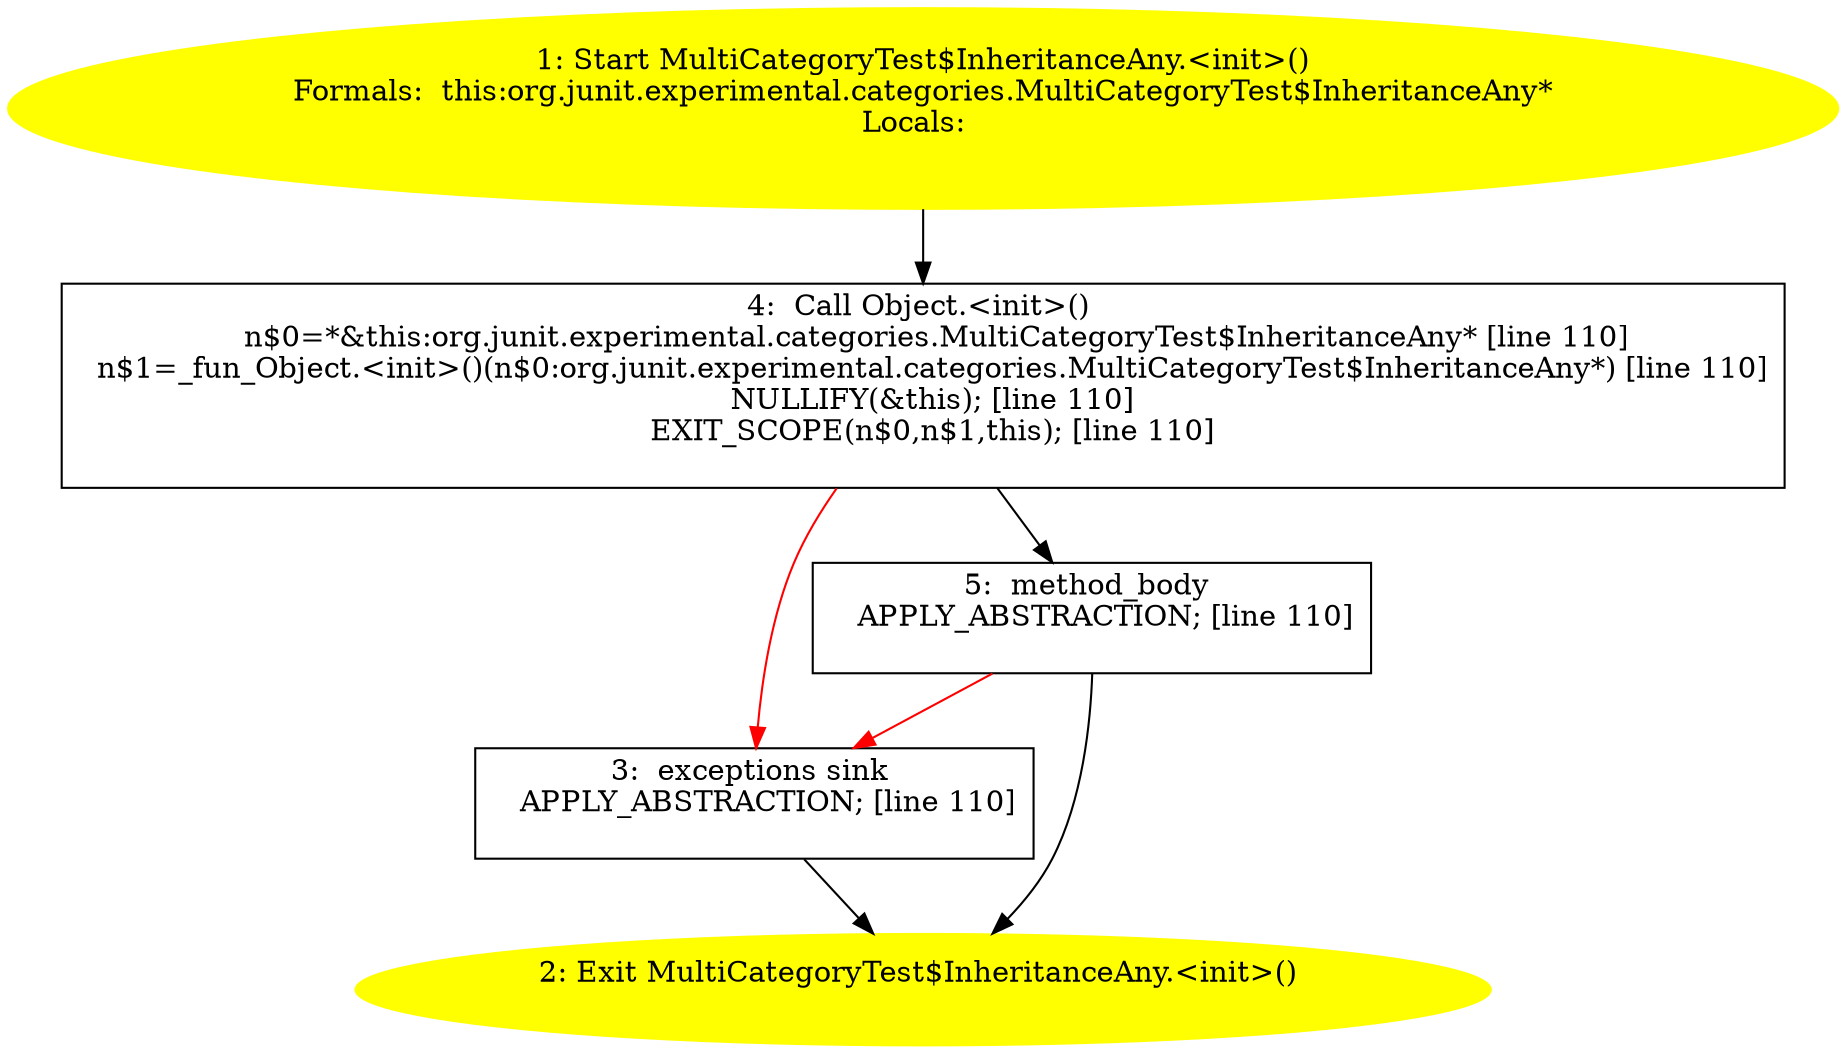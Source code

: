 /* @generated */
digraph cfg {
"org.junit.experimental.categories.MultiCategoryTest$InheritanceAny.<init>().94a4e4956e1461c87cf89df909393a40_1" [label="1: Start MultiCategoryTest$InheritanceAny.<init>()\nFormals:  this:org.junit.experimental.categories.MultiCategoryTest$InheritanceAny*\nLocals:  \n  " color=yellow style=filled]
	

	 "org.junit.experimental.categories.MultiCategoryTest$InheritanceAny.<init>().94a4e4956e1461c87cf89df909393a40_1" -> "org.junit.experimental.categories.MultiCategoryTest$InheritanceAny.<init>().94a4e4956e1461c87cf89df909393a40_4" ;
"org.junit.experimental.categories.MultiCategoryTest$InheritanceAny.<init>().94a4e4956e1461c87cf89df909393a40_2" [label="2: Exit MultiCategoryTest$InheritanceAny.<init>() \n  " color=yellow style=filled]
	

"org.junit.experimental.categories.MultiCategoryTest$InheritanceAny.<init>().94a4e4956e1461c87cf89df909393a40_3" [label="3:  exceptions sink \n   APPLY_ABSTRACTION; [line 110]\n " shape="box"]
	

	 "org.junit.experimental.categories.MultiCategoryTest$InheritanceAny.<init>().94a4e4956e1461c87cf89df909393a40_3" -> "org.junit.experimental.categories.MultiCategoryTest$InheritanceAny.<init>().94a4e4956e1461c87cf89df909393a40_2" ;
"org.junit.experimental.categories.MultiCategoryTest$InheritanceAny.<init>().94a4e4956e1461c87cf89df909393a40_4" [label="4:  Call Object.<init>() \n   n$0=*&this:org.junit.experimental.categories.MultiCategoryTest$InheritanceAny* [line 110]\n  n$1=_fun_Object.<init>()(n$0:org.junit.experimental.categories.MultiCategoryTest$InheritanceAny*) [line 110]\n  NULLIFY(&this); [line 110]\n  EXIT_SCOPE(n$0,n$1,this); [line 110]\n " shape="box"]
	

	 "org.junit.experimental.categories.MultiCategoryTest$InheritanceAny.<init>().94a4e4956e1461c87cf89df909393a40_4" -> "org.junit.experimental.categories.MultiCategoryTest$InheritanceAny.<init>().94a4e4956e1461c87cf89df909393a40_5" ;
	 "org.junit.experimental.categories.MultiCategoryTest$InheritanceAny.<init>().94a4e4956e1461c87cf89df909393a40_4" -> "org.junit.experimental.categories.MultiCategoryTest$InheritanceAny.<init>().94a4e4956e1461c87cf89df909393a40_3" [color="red" ];
"org.junit.experimental.categories.MultiCategoryTest$InheritanceAny.<init>().94a4e4956e1461c87cf89df909393a40_5" [label="5:  method_body \n   APPLY_ABSTRACTION; [line 110]\n " shape="box"]
	

	 "org.junit.experimental.categories.MultiCategoryTest$InheritanceAny.<init>().94a4e4956e1461c87cf89df909393a40_5" -> "org.junit.experimental.categories.MultiCategoryTest$InheritanceAny.<init>().94a4e4956e1461c87cf89df909393a40_2" ;
	 "org.junit.experimental.categories.MultiCategoryTest$InheritanceAny.<init>().94a4e4956e1461c87cf89df909393a40_5" -> "org.junit.experimental.categories.MultiCategoryTest$InheritanceAny.<init>().94a4e4956e1461c87cf89df909393a40_3" [color="red" ];
}
